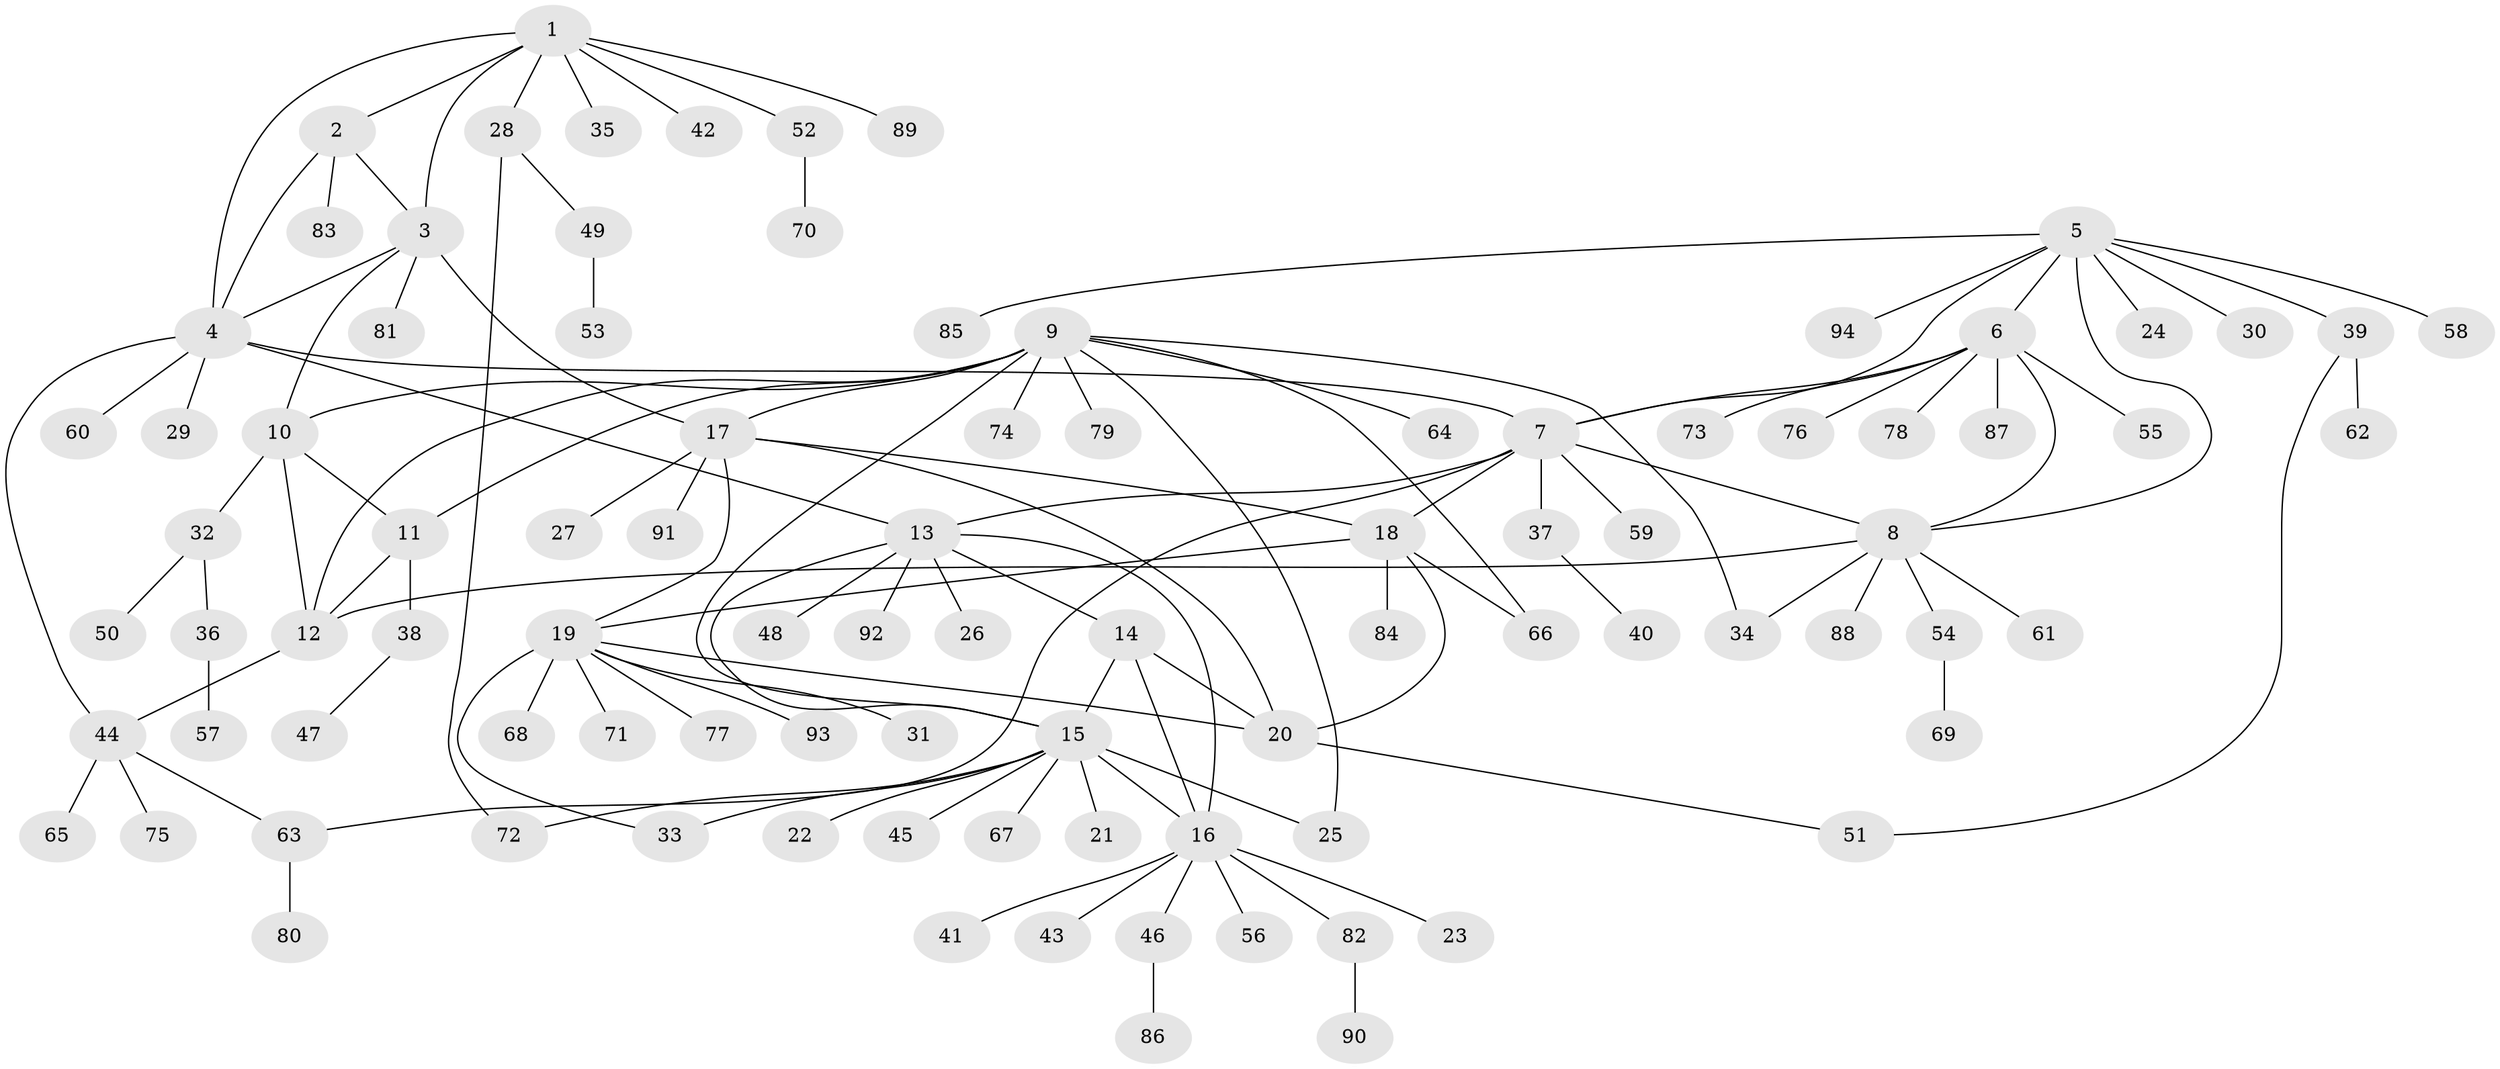 // Generated by graph-tools (version 1.1) at 2025/26/03/09/25 03:26:49]
// undirected, 94 vertices, 122 edges
graph export_dot {
graph [start="1"]
  node [color=gray90,style=filled];
  1;
  2;
  3;
  4;
  5;
  6;
  7;
  8;
  9;
  10;
  11;
  12;
  13;
  14;
  15;
  16;
  17;
  18;
  19;
  20;
  21;
  22;
  23;
  24;
  25;
  26;
  27;
  28;
  29;
  30;
  31;
  32;
  33;
  34;
  35;
  36;
  37;
  38;
  39;
  40;
  41;
  42;
  43;
  44;
  45;
  46;
  47;
  48;
  49;
  50;
  51;
  52;
  53;
  54;
  55;
  56;
  57;
  58;
  59;
  60;
  61;
  62;
  63;
  64;
  65;
  66;
  67;
  68;
  69;
  70;
  71;
  72;
  73;
  74;
  75;
  76;
  77;
  78;
  79;
  80;
  81;
  82;
  83;
  84;
  85;
  86;
  87;
  88;
  89;
  90;
  91;
  92;
  93;
  94;
  1 -- 2;
  1 -- 3;
  1 -- 4;
  1 -- 28;
  1 -- 35;
  1 -- 42;
  1 -- 52;
  1 -- 89;
  2 -- 3;
  2 -- 4;
  2 -- 83;
  3 -- 4;
  3 -- 10;
  3 -- 17;
  3 -- 81;
  4 -- 7;
  4 -- 13;
  4 -- 29;
  4 -- 44;
  4 -- 60;
  5 -- 6;
  5 -- 7;
  5 -- 8;
  5 -- 24;
  5 -- 30;
  5 -- 39;
  5 -- 58;
  5 -- 85;
  5 -- 94;
  6 -- 7;
  6 -- 8;
  6 -- 55;
  6 -- 73;
  6 -- 76;
  6 -- 78;
  6 -- 87;
  7 -- 8;
  7 -- 13;
  7 -- 18;
  7 -- 37;
  7 -- 59;
  7 -- 63;
  8 -- 12;
  8 -- 34;
  8 -- 54;
  8 -- 61;
  8 -- 88;
  9 -- 10;
  9 -- 11;
  9 -- 12;
  9 -- 15;
  9 -- 17;
  9 -- 25;
  9 -- 34;
  9 -- 64;
  9 -- 66;
  9 -- 74;
  9 -- 79;
  10 -- 11;
  10 -- 12;
  10 -- 32;
  11 -- 12;
  11 -- 38;
  12 -- 44;
  13 -- 14;
  13 -- 15;
  13 -- 16;
  13 -- 26;
  13 -- 48;
  13 -- 92;
  14 -- 15;
  14 -- 16;
  14 -- 20;
  15 -- 16;
  15 -- 21;
  15 -- 22;
  15 -- 25;
  15 -- 33;
  15 -- 45;
  15 -- 67;
  15 -- 72;
  16 -- 23;
  16 -- 41;
  16 -- 43;
  16 -- 46;
  16 -- 56;
  16 -- 82;
  17 -- 18;
  17 -- 19;
  17 -- 20;
  17 -- 27;
  17 -- 91;
  18 -- 19;
  18 -- 20;
  18 -- 66;
  18 -- 84;
  19 -- 20;
  19 -- 31;
  19 -- 33;
  19 -- 68;
  19 -- 71;
  19 -- 77;
  19 -- 93;
  20 -- 51;
  28 -- 49;
  28 -- 72;
  32 -- 36;
  32 -- 50;
  36 -- 57;
  37 -- 40;
  38 -- 47;
  39 -- 51;
  39 -- 62;
  44 -- 63;
  44 -- 65;
  44 -- 75;
  46 -- 86;
  49 -- 53;
  52 -- 70;
  54 -- 69;
  63 -- 80;
  82 -- 90;
}
